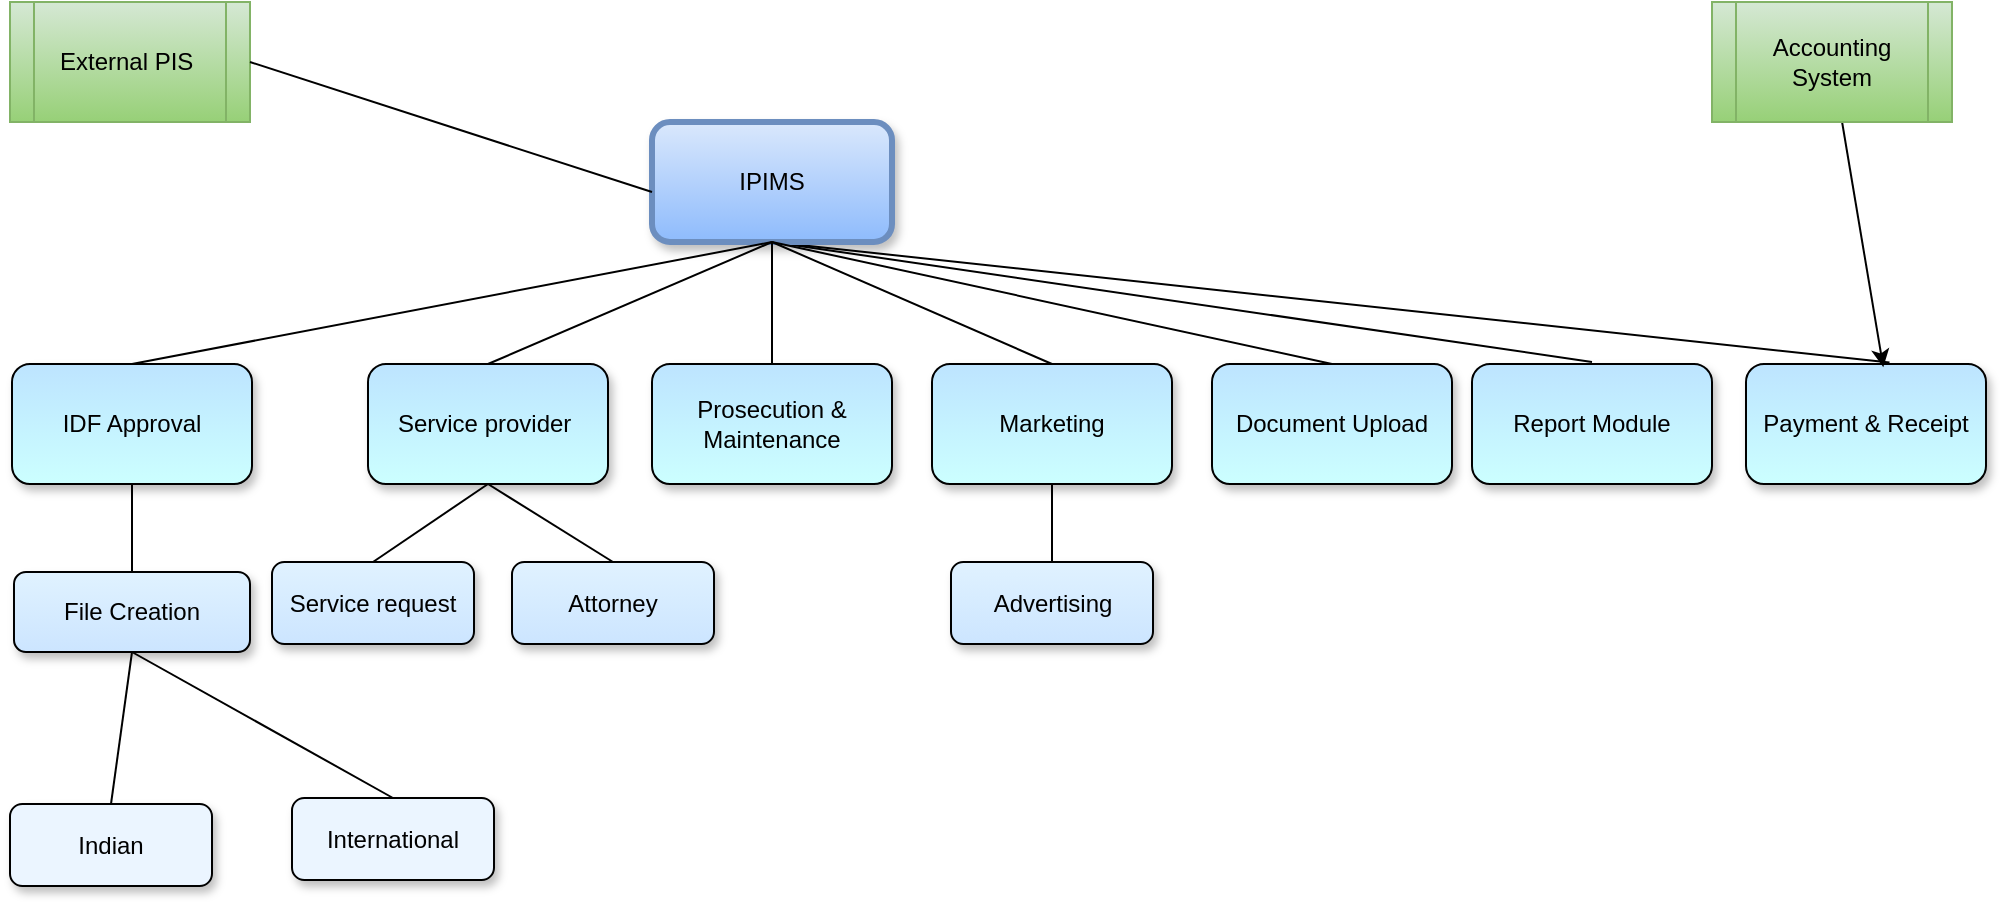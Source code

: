 <mxfile version="13.7.3" type="github">
  <diagram id="sz4E4a3TSyQB3lBFPKuL" name="Page-1">
    <mxGraphModel dx="1038" dy="531" grid="1" gridSize="10" guides="1" tooltips="1" connect="1" arrows="1" fold="1" page="1" pageScale="1" pageWidth="850" pageHeight="1100" math="0" shadow="0">
      <root>
        <mxCell id="0" />
        <mxCell id="1" parent="0" />
        <mxCell id="X4TxDN0jf-o_3RNj11uW-39" style="rounded=0;orthogonalLoop=1;jettySize=auto;html=1;endArrow=none;endFill=0;exitX=0.5;exitY=1;exitDx=0;exitDy=0;entryX=0.598;entryY=-0.013;entryDx=0;entryDy=0;entryPerimeter=0;" parent="1" source="X4TxDN0jf-o_3RNj11uW-3" target="X4TxDN0jf-o_3RNj11uW-38" edge="1">
          <mxGeometry relative="1" as="geometry">
            <mxPoint x="960" y="230" as="targetPoint" />
          </mxGeometry>
        </mxCell>
        <mxCell id="X4TxDN0jf-o_3RNj11uW-43" style="edgeStyle=none;rounded=0;orthogonalLoop=1;jettySize=auto;html=1;endArrow=none;endFill=0;" parent="1" edge="1">
          <mxGeometry relative="1" as="geometry">
            <mxPoint x="840" y="220" as="targetPoint" />
            <mxPoint x="430" y="160" as="sourcePoint" />
          </mxGeometry>
        </mxCell>
        <mxCell id="X4TxDN0jf-o_3RNj11uW-3" value="IPIMS" style="rounded=1;whiteSpace=wrap;html=1;fillColor=#dae8fc;shadow=1;glass=0;sketch=0;strokeColor=#6c8ebf;gradientColor=#8EBBFC;strokeWidth=3;" parent="1" vertex="1">
          <mxGeometry x="370" y="100" width="120" height="60" as="geometry" />
        </mxCell>
        <mxCell id="X4TxDN0jf-o_3RNj11uW-21" value="" style="edgeStyle=orthogonalEdgeStyle;rounded=0;orthogonalLoop=1;jettySize=auto;html=1;endArrow=none;endFill=0;" parent="1" source="X4TxDN0jf-o_3RNj11uW-4" target="X4TxDN0jf-o_3RNj11uW-6" edge="1">
          <mxGeometry relative="1" as="geometry" />
        </mxCell>
        <mxCell id="X4TxDN0jf-o_3RNj11uW-4" value="IDF Approval" style="rounded=1;whiteSpace=wrap;html=1;fillColor=#BDE4FF;gradientColor=#CCFFFF;shadow=1;" parent="1" vertex="1">
          <mxGeometry x="50" y="221" width="120" height="60" as="geometry" />
        </mxCell>
        <mxCell id="X4TxDN0jf-o_3RNj11uW-6" value="File Creation" style="rounded=1;whiteSpace=wrap;html=1;fillColor=#E0F2FF;shadow=1;gradientColor=#CCE5FF;" parent="1" vertex="1">
          <mxGeometry x="51" y="325" width="118" height="40" as="geometry" />
        </mxCell>
        <mxCell id="X4TxDN0jf-o_3RNj11uW-7" value="Service provider&amp;nbsp;" style="rounded=1;whiteSpace=wrap;html=1;fillColor=#BDE4FF;gradientColor=#CCFFFF;shadow=1;" parent="1" vertex="1">
          <mxGeometry x="228" y="221" width="120" height="60" as="geometry" />
        </mxCell>
        <mxCell id="X4TxDN0jf-o_3RNj11uW-8" value="Indian" style="rounded=1;whiteSpace=wrap;html=1;gradientColor=none;fillColor=#EBF5FF;shadow=1;" parent="1" vertex="1">
          <mxGeometry x="49" y="441" width="101" height="41" as="geometry" />
        </mxCell>
        <mxCell id="X4TxDN0jf-o_3RNj11uW-9" value="International" style="rounded=1;whiteSpace=wrap;html=1;gradientColor=none;fillColor=#EBF5FF;shadow=1;" parent="1" vertex="1">
          <mxGeometry x="190" y="438" width="101" height="41" as="geometry" />
        </mxCell>
        <mxCell id="X4TxDN0jf-o_3RNj11uW-10" value="Service request" style="rounded=1;whiteSpace=wrap;html=1;fillColor=#E0F2FF;shadow=1;gradientColor=#CCE5FF;" parent="1" vertex="1">
          <mxGeometry x="180" y="320" width="101" height="41" as="geometry" />
        </mxCell>
        <mxCell id="X4TxDN0jf-o_3RNj11uW-13" value="Attorney" style="rounded=1;whiteSpace=wrap;html=1;fillColor=#E0F2FF;shadow=1;gradientColor=#CCE5FF;" parent="1" vertex="1">
          <mxGeometry x="300" y="320" width="101" height="41" as="geometry" />
        </mxCell>
        <mxCell id="X4TxDN0jf-o_3RNj11uW-34" value="" style="edgeStyle=orthogonalEdgeStyle;rounded=0;orthogonalLoop=1;jettySize=auto;html=1;endArrow=none;endFill=0;" parent="1" source="X4TxDN0jf-o_3RNj11uW-14" target="X4TxDN0jf-o_3RNj11uW-23" edge="1">
          <mxGeometry relative="1" as="geometry" />
        </mxCell>
        <mxCell id="X4TxDN0jf-o_3RNj11uW-14" value="Marketing" style="rounded=1;whiteSpace=wrap;html=1;fillColor=#BDE4FF;gradientColor=#CCFFFF;shadow=1;" parent="1" vertex="1">
          <mxGeometry x="510" y="221" width="120" height="60" as="geometry" />
        </mxCell>
        <mxCell id="X4TxDN0jf-o_3RNj11uW-16" value="External PIS&amp;nbsp;" style="shape=process;whiteSpace=wrap;html=1;backgroundOutline=1;fillColor=#d5e8d4;gradientColor=#97d077;strokeColor=#82b366;" parent="1" vertex="1">
          <mxGeometry x="49" y="40" width="120" height="60" as="geometry" />
        </mxCell>
        <mxCell id="X4TxDN0jf-o_3RNj11uW-17" value="" style="endArrow=none;html=1;exitX=0;exitY=0.75;exitDx=0;exitDy=0;entryX=1;entryY=0.5;entryDx=0;entryDy=0;" parent="1" target="X4TxDN0jf-o_3RNj11uW-16" edge="1">
          <mxGeometry width="50" height="50" relative="1" as="geometry">
            <mxPoint x="370" y="135" as="sourcePoint" />
            <mxPoint x="450" as="targetPoint" />
          </mxGeometry>
        </mxCell>
        <mxCell id="X4TxDN0jf-o_3RNj11uW-18" value="" style="endArrow=none;html=1;entryX=0.5;entryY=1;entryDx=0;entryDy=0;exitX=0.5;exitY=0;exitDx=0;exitDy=0;" parent="1" source="X4TxDN0jf-o_3RNj11uW-4" target="X4TxDN0jf-o_3RNj11uW-3" edge="1">
          <mxGeometry width="50" height="50" relative="1" as="geometry">
            <mxPoint x="400" y="50" as="sourcePoint" />
            <mxPoint x="450" as="targetPoint" />
          </mxGeometry>
        </mxCell>
        <mxCell id="X4TxDN0jf-o_3RNj11uW-19" value="" style="endArrow=none;html=1;exitX=0.5;exitY=1;exitDx=0;exitDy=0;entryX=0.5;entryY=0;entryDx=0;entryDy=0;" parent="1" source="X4TxDN0jf-o_3RNj11uW-3" target="X4TxDN0jf-o_3RNj11uW-14" edge="1">
          <mxGeometry width="50" height="50" relative="1" as="geometry">
            <mxPoint x="400" y="50" as="sourcePoint" />
            <mxPoint x="600" y="220" as="targetPoint" />
          </mxGeometry>
        </mxCell>
        <mxCell id="X4TxDN0jf-o_3RNj11uW-23" value="Advertising" style="rounded=1;whiteSpace=wrap;html=1;fillColor=#E0F2FF;shadow=1;gradientColor=#CCE5FF;" parent="1" vertex="1">
          <mxGeometry x="519.5" y="320" width="101" height="41" as="geometry" />
        </mxCell>
        <mxCell id="X4TxDN0jf-o_3RNj11uW-24" value="Document Upload" style="rounded=1;whiteSpace=wrap;html=1;fillColor=#BDE4FF;gradientColor=#CCFFFF;shadow=1;" parent="1" vertex="1">
          <mxGeometry x="650" y="221" width="120" height="60" as="geometry" />
        </mxCell>
        <mxCell id="X4TxDN0jf-o_3RNj11uW-25" value="" style="endArrow=none;html=1;exitX=0.5;exitY=0;exitDx=0;exitDy=0;" parent="1" source="X4TxDN0jf-o_3RNj11uW-24" edge="1">
          <mxGeometry width="50" height="50" relative="1" as="geometry">
            <mxPoint x="400" y="270" as="sourcePoint" />
            <mxPoint x="430" y="160" as="targetPoint" />
          </mxGeometry>
        </mxCell>
        <mxCell id="X4TxDN0jf-o_3RNj11uW-26" value="" style="endArrow=none;html=1;exitX=0.5;exitY=1;exitDx=0;exitDy=0;entryX=0.5;entryY=0;entryDx=0;entryDy=0;" parent="1" source="X4TxDN0jf-o_3RNj11uW-6" target="X4TxDN0jf-o_3RNj11uW-8" edge="1">
          <mxGeometry width="50" height="50" relative="1" as="geometry">
            <mxPoint x="400" y="270" as="sourcePoint" />
            <mxPoint x="450" y="220" as="targetPoint" />
          </mxGeometry>
        </mxCell>
        <mxCell id="X4TxDN0jf-o_3RNj11uW-27" value="" style="endArrow=none;html=1;entryX=0.5;entryY=0;entryDx=0;entryDy=0;exitX=0.5;exitY=1;exitDx=0;exitDy=0;" parent="1" source="X4TxDN0jf-o_3RNj11uW-6" target="X4TxDN0jf-o_3RNj11uW-9" edge="1">
          <mxGeometry width="50" height="50" relative="1" as="geometry">
            <mxPoint x="400" y="270" as="sourcePoint" />
            <mxPoint x="450" y="220" as="targetPoint" />
          </mxGeometry>
        </mxCell>
        <mxCell id="X4TxDN0jf-o_3RNj11uW-28" value="" style="endArrow=none;html=1;exitX=0.5;exitY=0;exitDx=0;exitDy=0;" parent="1" source="X4TxDN0jf-o_3RNj11uW-7" edge="1">
          <mxGeometry width="50" height="50" relative="1" as="geometry">
            <mxPoint x="400" y="270" as="sourcePoint" />
            <mxPoint x="430" y="160" as="targetPoint" />
          </mxGeometry>
        </mxCell>
        <mxCell id="X4TxDN0jf-o_3RNj11uW-29" value="" style="endArrow=none;html=1;entryX=0.5;entryY=1;entryDx=0;entryDy=0;exitX=0.5;exitY=0;exitDx=0;exitDy=0;" parent="1" source="X4TxDN0jf-o_3RNj11uW-10" target="X4TxDN0jf-o_3RNj11uW-7" edge="1">
          <mxGeometry width="50" height="50" relative="1" as="geometry">
            <mxPoint x="400" y="270" as="sourcePoint" />
            <mxPoint x="450" y="220" as="targetPoint" />
          </mxGeometry>
        </mxCell>
        <mxCell id="X4TxDN0jf-o_3RNj11uW-30" value="" style="endArrow=none;html=1;exitX=0.5;exitY=1;exitDx=0;exitDy=0;entryX=0.5;entryY=0;entryDx=0;entryDy=0;" parent="1" source="X4TxDN0jf-o_3RNj11uW-7" target="X4TxDN0jf-o_3RNj11uW-13" edge="1">
          <mxGeometry width="50" height="50" relative="1" as="geometry">
            <mxPoint x="360" y="290" as="sourcePoint" />
            <mxPoint x="450" y="220" as="targetPoint" />
          </mxGeometry>
        </mxCell>
        <mxCell id="X4TxDN0jf-o_3RNj11uW-31" value="Prosecution &amp;amp; Maintenance" style="rounded=1;whiteSpace=wrap;html=1;fillColor=#BDE4FF;gradientColor=#CCFFFF;shadow=1;" parent="1" vertex="1">
          <mxGeometry x="370" y="221" width="120" height="60" as="geometry" />
        </mxCell>
        <mxCell id="X4TxDN0jf-o_3RNj11uW-32" value="" style="endArrow=none;html=1;exitX=0.5;exitY=0;exitDx=0;exitDy=0;" parent="1" source="X4TxDN0jf-o_3RNj11uW-31" edge="1">
          <mxGeometry width="50" height="50" relative="1" as="geometry">
            <mxPoint x="400" y="260" as="sourcePoint" />
            <mxPoint x="430" y="160" as="targetPoint" />
          </mxGeometry>
        </mxCell>
        <mxCell id="X4TxDN0jf-o_3RNj11uW-38" value="Payment &amp;amp; Receipt" style="rounded=1;whiteSpace=wrap;html=1;fillColor=#BDE4FF;gradientColor=#CCFFFF;shadow=1;" parent="1" vertex="1">
          <mxGeometry x="917" y="221" width="120" height="60" as="geometry" />
        </mxCell>
        <mxCell id="X4TxDN0jf-o_3RNj11uW-41" style="edgeStyle=none;rounded=0;orthogonalLoop=1;jettySize=auto;html=1;entryX=0.572;entryY=0.027;entryDx=0;entryDy=0;entryPerimeter=0;endArrow=classic;endFill=1;" parent="1" source="X4TxDN0jf-o_3RNj11uW-40" target="X4TxDN0jf-o_3RNj11uW-38" edge="1">
          <mxGeometry relative="1" as="geometry" />
        </mxCell>
        <mxCell id="X4TxDN0jf-o_3RNj11uW-40" value="Accounting System" style="shape=process;whiteSpace=wrap;html=1;backgroundOutline=1;fillColor=#d5e8d4;gradientColor=#97d077;strokeColor=#82b366;" parent="1" vertex="1">
          <mxGeometry x="900" y="40" width="120" height="60" as="geometry" />
        </mxCell>
        <mxCell id="X4TxDN0jf-o_3RNj11uW-42" value="Report Module" style="rounded=1;whiteSpace=wrap;html=1;fillColor=#BDE4FF;gradientColor=#CCFFFF;shadow=1;" parent="1" vertex="1">
          <mxGeometry x="780" y="221" width="120" height="60" as="geometry" />
        </mxCell>
      </root>
    </mxGraphModel>
  </diagram>
</mxfile>
